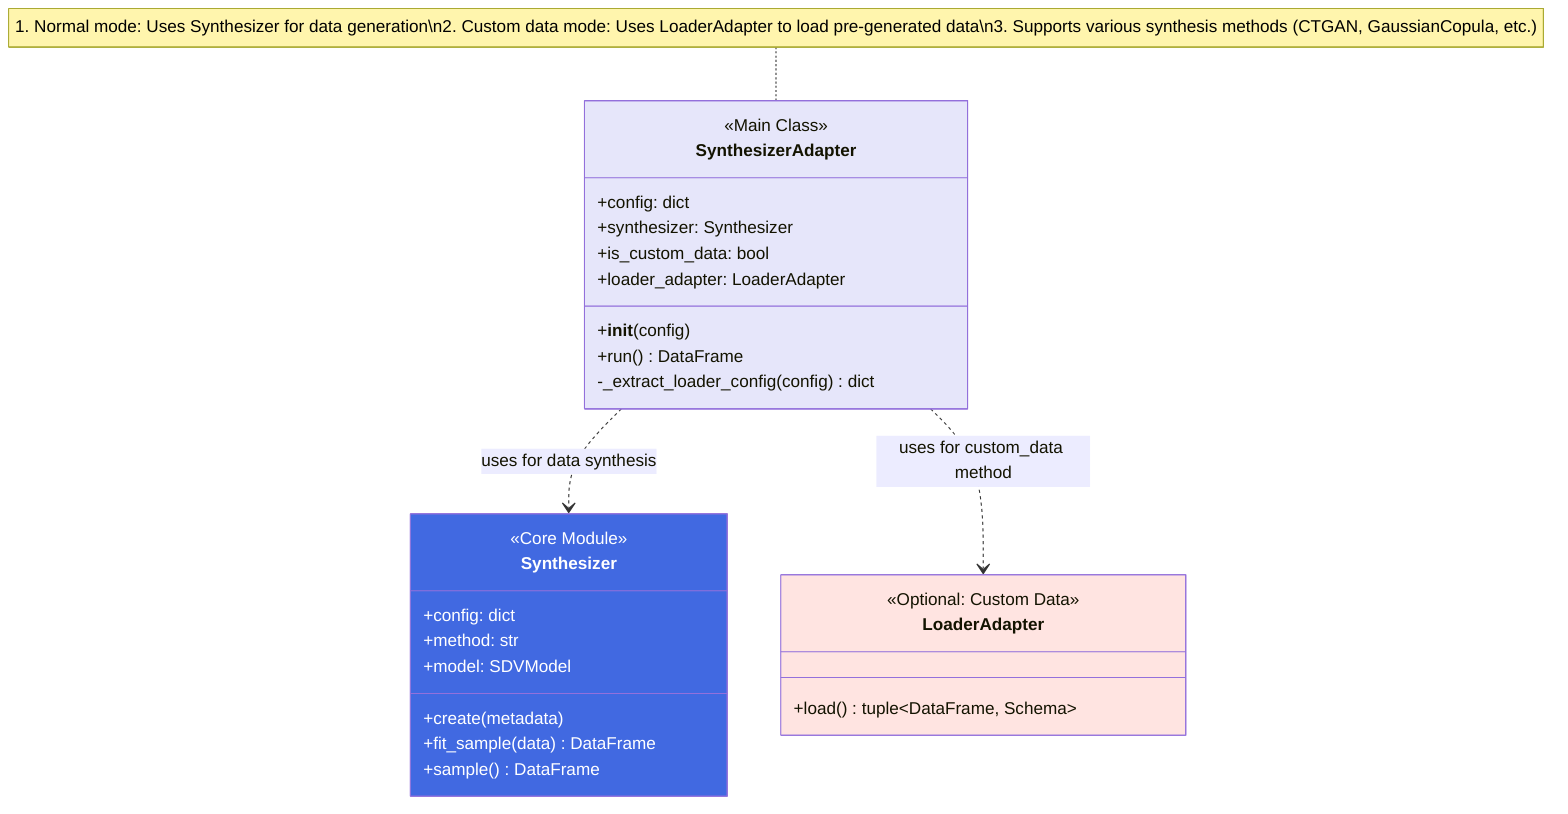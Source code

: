 classDiagram

    class SynthesizerAdapter {
        +config: dict
        +synthesizer: Synthesizer
        +is_custom_data: bool
        +loader_adapter: LoaderAdapter
        +__init__(config)
        +run() DataFrame
        -_extract_loader_config(config) dict
    }

    class Synthesizer {
        +config: dict
        +method: str
        +model: SDVModel
        +create(metadata)
        +fit_sample(data) DataFrame
        +sample() DataFrame
    }

    class LoaderAdapter {
        +load() tuple~DataFrame, Schema~
    }

    SynthesizerAdapter ..> Synthesizer : uses for data synthesis
    SynthesizerAdapter ..> LoaderAdapter : uses for custom_data method

    %% Style definitions
    class SynthesizerAdapter {
        <<Main Class>>
    }
    style SynthesizerAdapter fill:#E6E6FA

    class Synthesizer {
        <<Core Module>>
    }
    style Synthesizer fill:#4169E1,color:#fff

    class LoaderAdapter {
        <<Optional: Custom Data>>
    }
    style LoaderAdapter fill:#FFE4E1

    note for SynthesizerAdapter "1. Normal mode: Uses Synthesizer for data generation\n2. Custom data mode: Uses LoaderAdapter to load pre-generated data\n3. Supports various synthesis methods (CTGAN, GaussianCopula, etc.)"